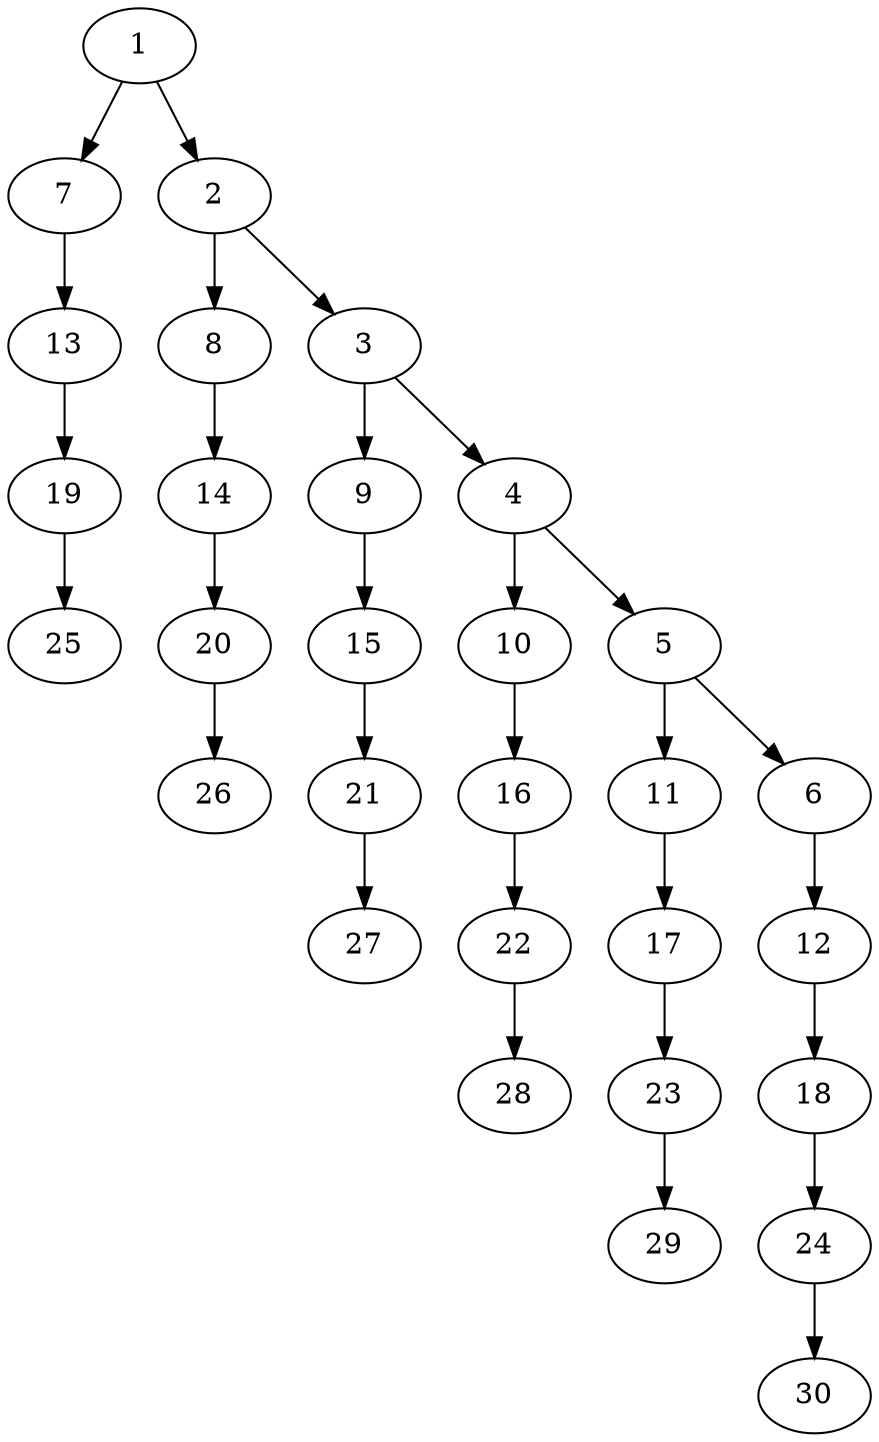 digraph sample {
1 -> 7[color="black"];
1 -> 2[color="black"];
2 -> 8[color="black"];
2 -> 3[color="black"];
3 -> 9[color="black"];
3 -> 4[color="black"];
4 -> 10[color="black"];
4 -> 5[color="black"];
5 -> 11[color="black"];
5 -> 6[color="black"];
6 -> 12[color="black"];
7 -> 13[color="black"];
8 -> 14[color="black"];
9 -> 15[color="black"];
10 -> 16[color="black"];
11 -> 17[color="black"];
12 -> 18[color="black"];
13 -> 19[color="black"];
14 -> 20[color="black"];
15 -> 21[color="black"];
16 -> 22[color="black"];
17 -> 23[color="black"];
18 -> 24[color="black"];
19 -> 25[color="black"];
20 -> 26[color="black"];
21 -> 27[color="black"];
22 -> 28[color="black"];
23 -> 29[color="black"];
24 -> 30[color="black"];
}